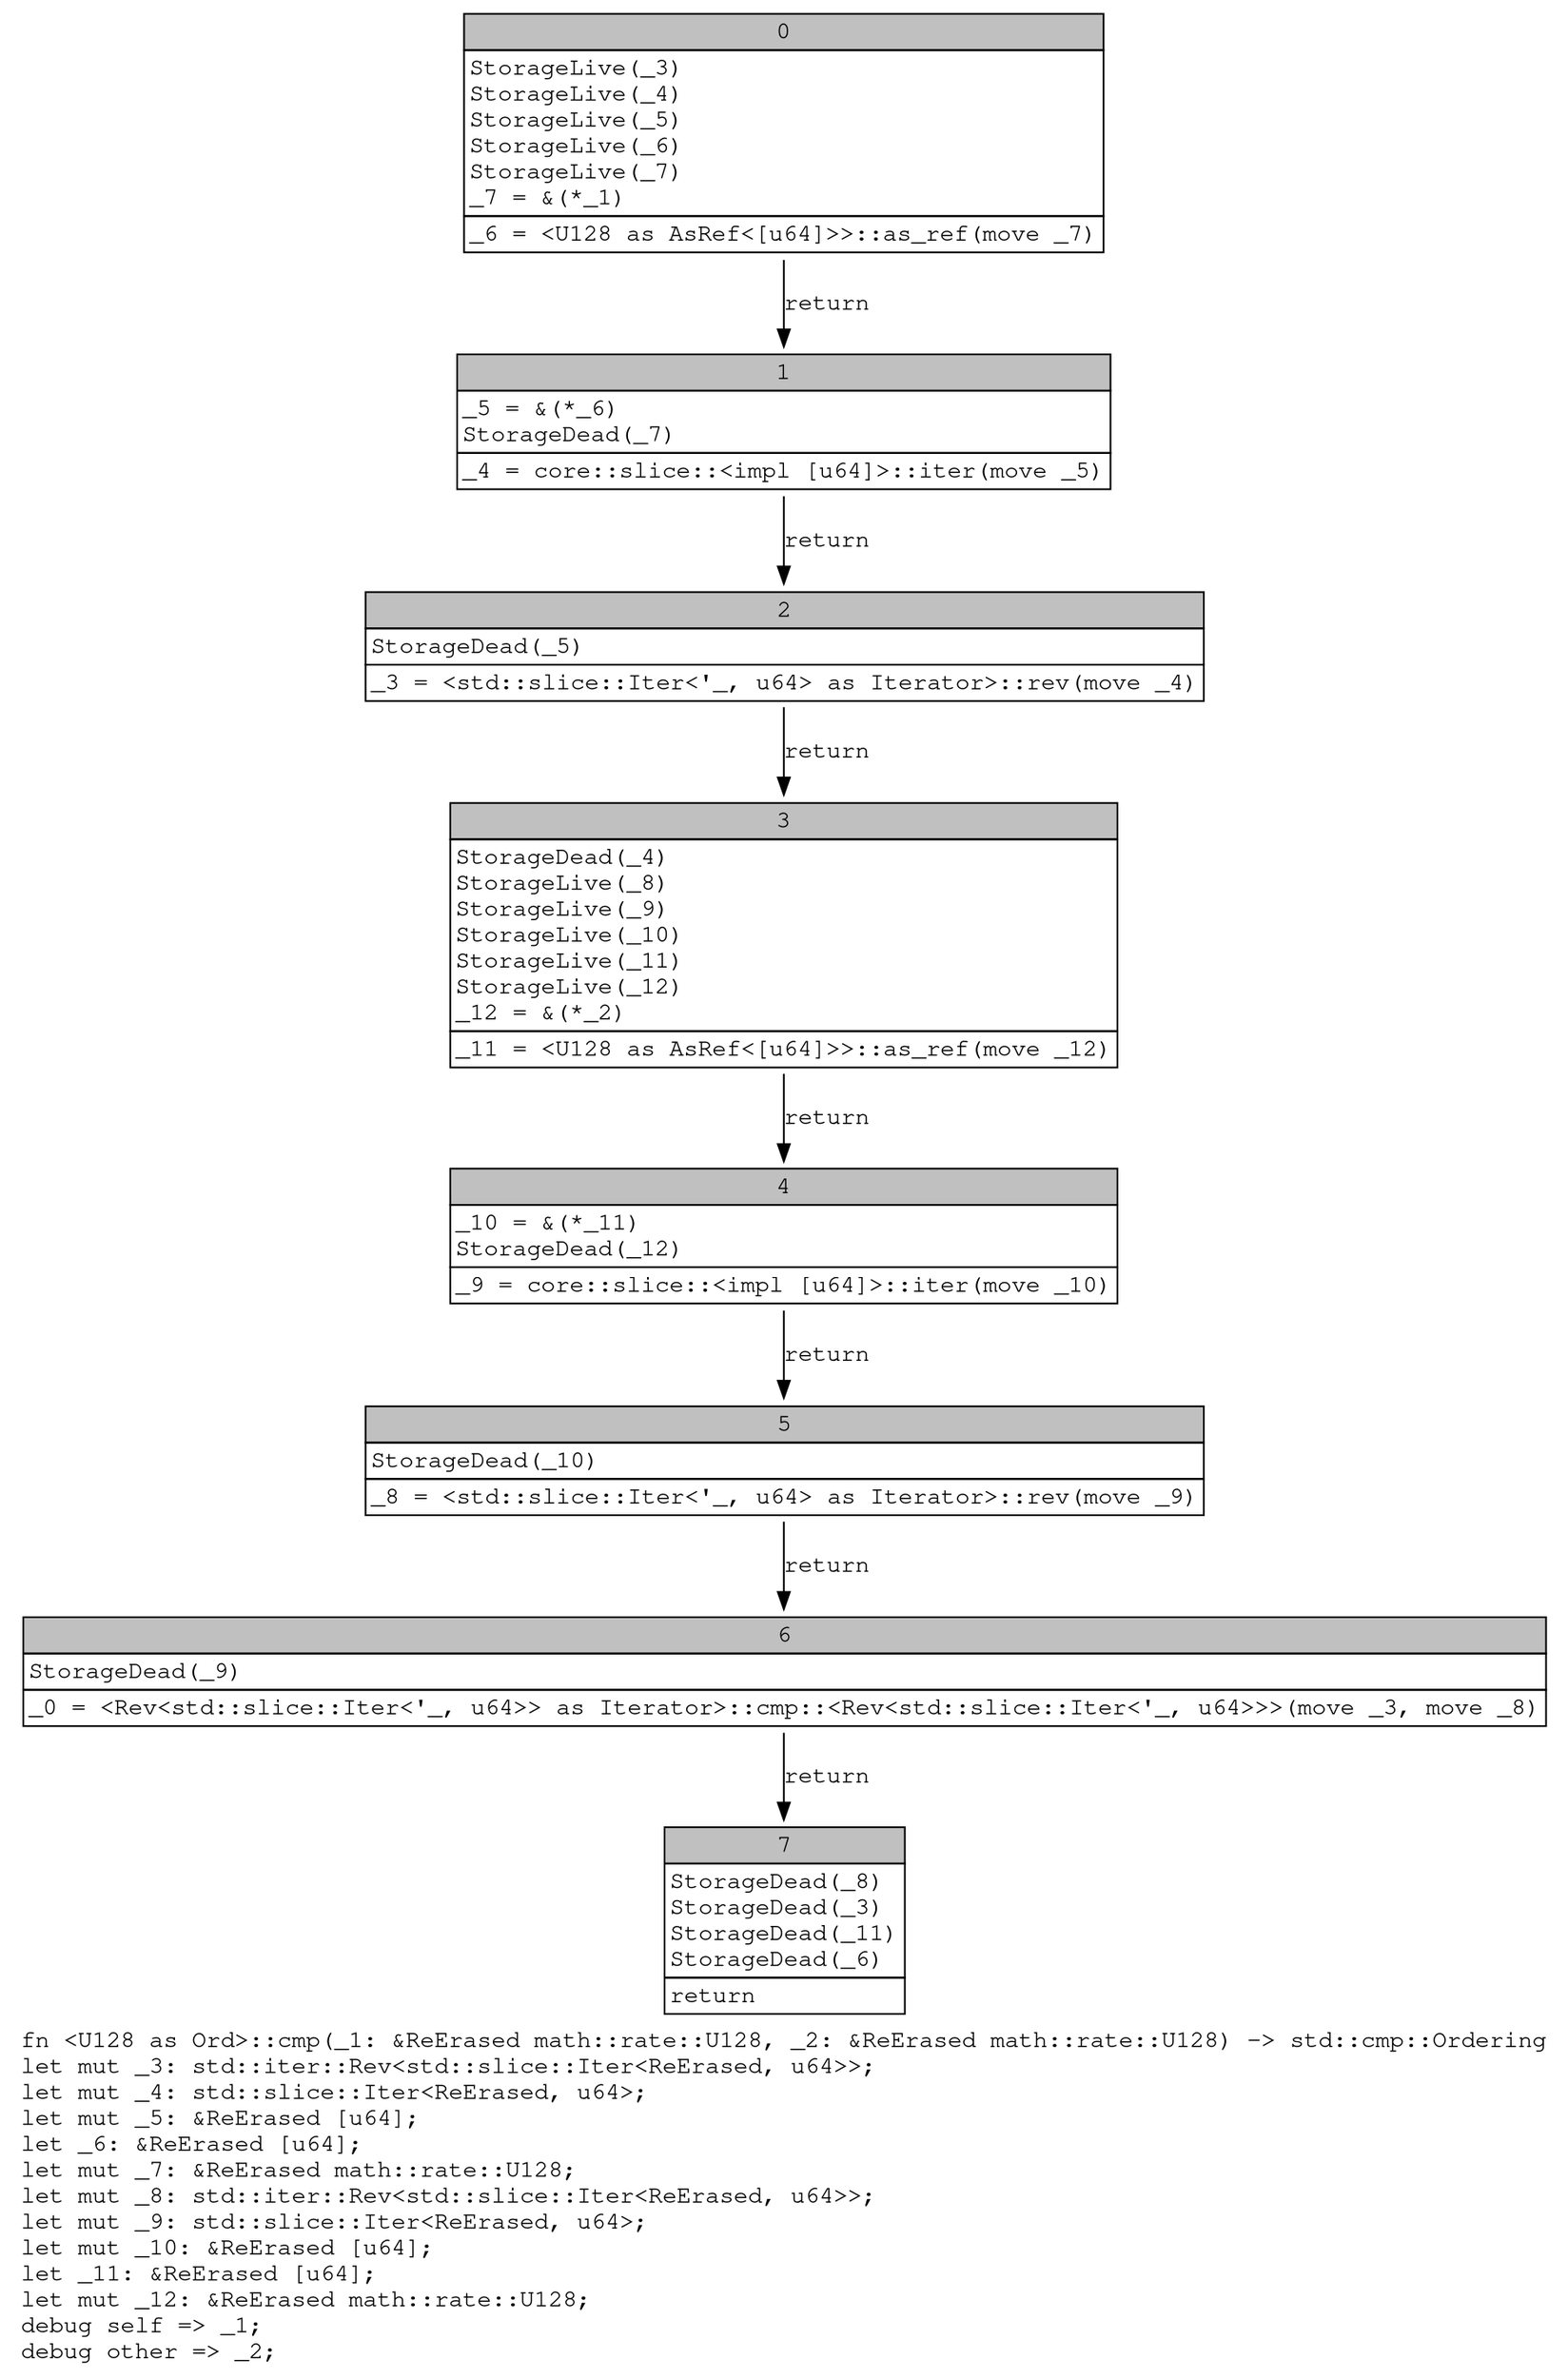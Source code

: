 digraph Mir_0_1528 {
    graph [fontname="Courier, monospace"];
    node [fontname="Courier, monospace"];
    edge [fontname="Courier, monospace"];
    label=<fn &lt;U128 as Ord&gt;::cmp(_1: &amp;ReErased math::rate::U128, _2: &amp;ReErased math::rate::U128) -&gt; std::cmp::Ordering<br align="left"/>let mut _3: std::iter::Rev&lt;std::slice::Iter&lt;ReErased, u64&gt;&gt;;<br align="left"/>let mut _4: std::slice::Iter&lt;ReErased, u64&gt;;<br align="left"/>let mut _5: &amp;ReErased [u64];<br align="left"/>let _6: &amp;ReErased [u64];<br align="left"/>let mut _7: &amp;ReErased math::rate::U128;<br align="left"/>let mut _8: std::iter::Rev&lt;std::slice::Iter&lt;ReErased, u64&gt;&gt;;<br align="left"/>let mut _9: std::slice::Iter&lt;ReErased, u64&gt;;<br align="left"/>let mut _10: &amp;ReErased [u64];<br align="left"/>let _11: &amp;ReErased [u64];<br align="left"/>let mut _12: &amp;ReErased math::rate::U128;<br align="left"/>debug self =&gt; _1;<br align="left"/>debug other =&gt; _2;<br align="left"/>>;
    bb0__0_1528 [shape="none", label=<<table border="0" cellborder="1" cellspacing="0"><tr><td bgcolor="gray" align="center" colspan="1">0</td></tr><tr><td align="left" balign="left">StorageLive(_3)<br/>StorageLive(_4)<br/>StorageLive(_5)<br/>StorageLive(_6)<br/>StorageLive(_7)<br/>_7 = &amp;(*_1)<br/></td></tr><tr><td align="left">_6 = &lt;U128 as AsRef&lt;[u64]&gt;&gt;::as_ref(move _7)</td></tr></table>>];
    bb1__0_1528 [shape="none", label=<<table border="0" cellborder="1" cellspacing="0"><tr><td bgcolor="gray" align="center" colspan="1">1</td></tr><tr><td align="left" balign="left">_5 = &amp;(*_6)<br/>StorageDead(_7)<br/></td></tr><tr><td align="left">_4 = core::slice::&lt;impl [u64]&gt;::iter(move _5)</td></tr></table>>];
    bb2__0_1528 [shape="none", label=<<table border="0" cellborder="1" cellspacing="0"><tr><td bgcolor="gray" align="center" colspan="1">2</td></tr><tr><td align="left" balign="left">StorageDead(_5)<br/></td></tr><tr><td align="left">_3 = &lt;std::slice::Iter&lt;'_, u64&gt; as Iterator&gt;::rev(move _4)</td></tr></table>>];
    bb3__0_1528 [shape="none", label=<<table border="0" cellborder="1" cellspacing="0"><tr><td bgcolor="gray" align="center" colspan="1">3</td></tr><tr><td align="left" balign="left">StorageDead(_4)<br/>StorageLive(_8)<br/>StorageLive(_9)<br/>StorageLive(_10)<br/>StorageLive(_11)<br/>StorageLive(_12)<br/>_12 = &amp;(*_2)<br/></td></tr><tr><td align="left">_11 = &lt;U128 as AsRef&lt;[u64]&gt;&gt;::as_ref(move _12)</td></tr></table>>];
    bb4__0_1528 [shape="none", label=<<table border="0" cellborder="1" cellspacing="0"><tr><td bgcolor="gray" align="center" colspan="1">4</td></tr><tr><td align="left" balign="left">_10 = &amp;(*_11)<br/>StorageDead(_12)<br/></td></tr><tr><td align="left">_9 = core::slice::&lt;impl [u64]&gt;::iter(move _10)</td></tr></table>>];
    bb5__0_1528 [shape="none", label=<<table border="0" cellborder="1" cellspacing="0"><tr><td bgcolor="gray" align="center" colspan="1">5</td></tr><tr><td align="left" balign="left">StorageDead(_10)<br/></td></tr><tr><td align="left">_8 = &lt;std::slice::Iter&lt;'_, u64&gt; as Iterator&gt;::rev(move _9)</td></tr></table>>];
    bb6__0_1528 [shape="none", label=<<table border="0" cellborder="1" cellspacing="0"><tr><td bgcolor="gray" align="center" colspan="1">6</td></tr><tr><td align="left" balign="left">StorageDead(_9)<br/></td></tr><tr><td align="left">_0 = &lt;Rev&lt;std::slice::Iter&lt;'_, u64&gt;&gt; as Iterator&gt;::cmp::&lt;Rev&lt;std::slice::Iter&lt;'_, u64&gt;&gt;&gt;(move _3, move _8)</td></tr></table>>];
    bb7__0_1528 [shape="none", label=<<table border="0" cellborder="1" cellspacing="0"><tr><td bgcolor="gray" align="center" colspan="1">7</td></tr><tr><td align="left" balign="left">StorageDead(_8)<br/>StorageDead(_3)<br/>StorageDead(_11)<br/>StorageDead(_6)<br/></td></tr><tr><td align="left">return</td></tr></table>>];
    bb0__0_1528 -> bb1__0_1528 [label="return"];
    bb1__0_1528 -> bb2__0_1528 [label="return"];
    bb2__0_1528 -> bb3__0_1528 [label="return"];
    bb3__0_1528 -> bb4__0_1528 [label="return"];
    bb4__0_1528 -> bb5__0_1528 [label="return"];
    bb5__0_1528 -> bb6__0_1528 [label="return"];
    bb6__0_1528 -> bb7__0_1528 [label="return"];
}
